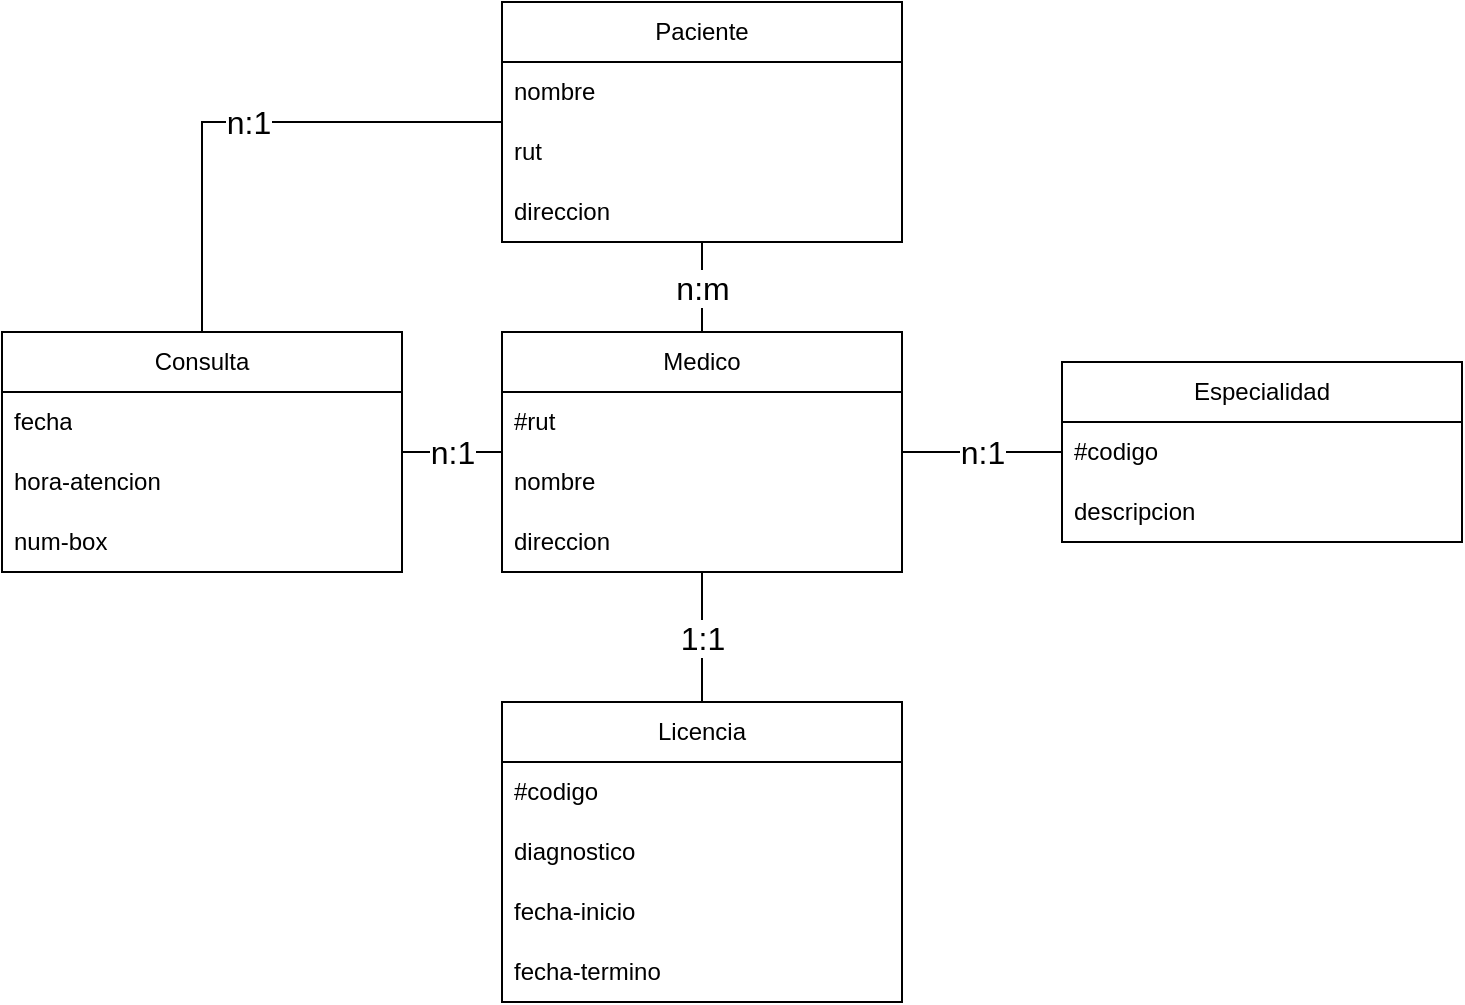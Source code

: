 <mxfile version="24.2.2" type="device">
  <diagram name="Página-1" id="tENXrvYj4j5BAr87NTCS">
    <mxGraphModel dx="1050" dy="564" grid="1" gridSize="10" guides="1" tooltips="1" connect="1" arrows="1" fold="1" page="1" pageScale="1" pageWidth="827" pageHeight="1169" math="0" shadow="0">
      <root>
        <mxCell id="0" />
        <mxCell id="1" parent="0" />
        <mxCell id="HjgUmtczPm5P37cPTbce-1" value="Medico" style="swimlane;fontStyle=0;childLayout=stackLayout;horizontal=1;startSize=30;horizontalStack=0;resizeParent=1;resizeParentMax=0;resizeLast=0;collapsible=1;marginBottom=0;whiteSpace=wrap;html=1;" vertex="1" parent="1">
          <mxGeometry x="320" y="195" width="200" height="120" as="geometry">
            <mxRectangle x="80" y="40" width="60" height="30" as="alternateBounds" />
          </mxGeometry>
        </mxCell>
        <mxCell id="HjgUmtczPm5P37cPTbce-2" value="#rut" style="text;strokeColor=none;fillColor=none;align=left;verticalAlign=middle;spacingLeft=4;spacingRight=4;overflow=hidden;points=[[0,0.5],[1,0.5]];portConstraint=eastwest;rotatable=0;whiteSpace=wrap;html=1;" vertex="1" parent="HjgUmtczPm5P37cPTbce-1">
          <mxGeometry y="30" width="200" height="30" as="geometry" />
        </mxCell>
        <mxCell id="HjgUmtczPm5P37cPTbce-3" value="nombre" style="text;strokeColor=none;fillColor=none;align=left;verticalAlign=middle;spacingLeft=4;spacingRight=4;overflow=hidden;points=[[0,0.5],[1,0.5]];portConstraint=eastwest;rotatable=0;whiteSpace=wrap;html=1;" vertex="1" parent="HjgUmtczPm5P37cPTbce-1">
          <mxGeometry y="60" width="200" height="30" as="geometry" />
        </mxCell>
        <mxCell id="HjgUmtczPm5P37cPTbce-4" value="direccion" style="text;strokeColor=none;fillColor=none;align=left;verticalAlign=middle;spacingLeft=4;spacingRight=4;overflow=hidden;points=[[0,0.5],[1,0.5]];portConstraint=eastwest;rotatable=0;whiteSpace=wrap;html=1;" vertex="1" parent="HjgUmtczPm5P37cPTbce-1">
          <mxGeometry y="90" width="200" height="30" as="geometry" />
        </mxCell>
        <mxCell id="HjgUmtczPm5P37cPTbce-5" value="Especialidad" style="swimlane;fontStyle=0;childLayout=stackLayout;horizontal=1;startSize=30;horizontalStack=0;resizeParent=1;resizeParentMax=0;resizeLast=0;collapsible=1;marginBottom=0;whiteSpace=wrap;html=1;" vertex="1" parent="1">
          <mxGeometry x="600" y="210" width="200" height="90" as="geometry" />
        </mxCell>
        <mxCell id="HjgUmtczPm5P37cPTbce-6" value="#codigo" style="text;strokeColor=none;fillColor=none;align=left;verticalAlign=middle;spacingLeft=4;spacingRight=4;overflow=hidden;points=[[0,0.5],[1,0.5]];portConstraint=eastwest;rotatable=0;whiteSpace=wrap;html=1;" vertex="1" parent="HjgUmtczPm5P37cPTbce-5">
          <mxGeometry y="30" width="200" height="30" as="geometry" />
        </mxCell>
        <mxCell id="HjgUmtczPm5P37cPTbce-7" value="descripcion" style="text;strokeColor=none;fillColor=none;align=left;verticalAlign=middle;spacingLeft=4;spacingRight=4;overflow=hidden;points=[[0,0.5],[1,0.5]];portConstraint=eastwest;rotatable=0;whiteSpace=wrap;html=1;" vertex="1" parent="HjgUmtczPm5P37cPTbce-5">
          <mxGeometry y="60" width="200" height="30" as="geometry" />
        </mxCell>
        <mxCell id="HjgUmtczPm5P37cPTbce-9" value="Consulta" style="swimlane;fontStyle=0;childLayout=stackLayout;horizontal=1;startSize=30;horizontalStack=0;resizeParent=1;resizeParentMax=0;resizeLast=0;collapsible=1;marginBottom=0;whiteSpace=wrap;html=1;" vertex="1" parent="1">
          <mxGeometry x="70" y="195" width="200" height="120" as="geometry" />
        </mxCell>
        <mxCell id="HjgUmtczPm5P37cPTbce-10" value="fecha" style="text;strokeColor=none;fillColor=none;align=left;verticalAlign=middle;spacingLeft=4;spacingRight=4;overflow=hidden;points=[[0,0.5],[1,0.5]];portConstraint=eastwest;rotatable=0;whiteSpace=wrap;html=1;" vertex="1" parent="HjgUmtczPm5P37cPTbce-9">
          <mxGeometry y="30" width="200" height="30" as="geometry" />
        </mxCell>
        <mxCell id="HjgUmtczPm5P37cPTbce-11" value="hora-atencion" style="text;strokeColor=none;fillColor=none;align=left;verticalAlign=middle;spacingLeft=4;spacingRight=4;overflow=hidden;points=[[0,0.5],[1,0.5]];portConstraint=eastwest;rotatable=0;whiteSpace=wrap;html=1;" vertex="1" parent="HjgUmtczPm5P37cPTbce-9">
          <mxGeometry y="60" width="200" height="30" as="geometry" />
        </mxCell>
        <mxCell id="HjgUmtczPm5P37cPTbce-12" value="num-box" style="text;strokeColor=none;fillColor=none;align=left;verticalAlign=middle;spacingLeft=4;spacingRight=4;overflow=hidden;points=[[0,0.5],[1,0.5]];portConstraint=eastwest;rotatable=0;whiteSpace=wrap;html=1;" vertex="1" parent="HjgUmtczPm5P37cPTbce-9">
          <mxGeometry y="90" width="200" height="30" as="geometry" />
        </mxCell>
        <mxCell id="HjgUmtczPm5P37cPTbce-14" value="Paciente" style="swimlane;fontStyle=0;childLayout=stackLayout;horizontal=1;startSize=30;horizontalStack=0;resizeParent=1;resizeParentMax=0;resizeLast=0;collapsible=1;marginBottom=0;whiteSpace=wrap;html=1;" vertex="1" parent="1">
          <mxGeometry x="320" y="30" width="200" height="120" as="geometry" />
        </mxCell>
        <mxCell id="HjgUmtczPm5P37cPTbce-15" value="nombre" style="text;strokeColor=none;fillColor=none;align=left;verticalAlign=middle;spacingLeft=4;spacingRight=4;overflow=hidden;points=[[0,0.5],[1,0.5]];portConstraint=eastwest;rotatable=0;whiteSpace=wrap;html=1;" vertex="1" parent="HjgUmtczPm5P37cPTbce-14">
          <mxGeometry y="30" width="200" height="30" as="geometry" />
        </mxCell>
        <mxCell id="HjgUmtczPm5P37cPTbce-16" value="rut" style="text;strokeColor=none;fillColor=none;align=left;verticalAlign=middle;spacingLeft=4;spacingRight=4;overflow=hidden;points=[[0,0.5],[1,0.5]];portConstraint=eastwest;rotatable=0;whiteSpace=wrap;html=1;" vertex="1" parent="HjgUmtczPm5P37cPTbce-14">
          <mxGeometry y="60" width="200" height="30" as="geometry" />
        </mxCell>
        <mxCell id="HjgUmtczPm5P37cPTbce-17" value="direccion" style="text;strokeColor=none;fillColor=none;align=left;verticalAlign=middle;spacingLeft=4;spacingRight=4;overflow=hidden;points=[[0,0.5],[1,0.5]];portConstraint=eastwest;rotatable=0;whiteSpace=wrap;html=1;" vertex="1" parent="HjgUmtczPm5P37cPTbce-14">
          <mxGeometry y="90" width="200" height="30" as="geometry" />
        </mxCell>
        <mxCell id="HjgUmtczPm5P37cPTbce-18" value="Licencia" style="swimlane;fontStyle=0;childLayout=stackLayout;horizontal=1;startSize=30;horizontalStack=0;resizeParent=1;resizeParentMax=0;resizeLast=0;collapsible=1;marginBottom=0;whiteSpace=wrap;html=1;" vertex="1" parent="1">
          <mxGeometry x="320" y="380" width="200" height="150" as="geometry" />
        </mxCell>
        <mxCell id="HjgUmtczPm5P37cPTbce-19" value="#codigo" style="text;strokeColor=none;fillColor=none;align=left;verticalAlign=middle;spacingLeft=4;spacingRight=4;overflow=hidden;points=[[0,0.5],[1,0.5]];portConstraint=eastwest;rotatable=0;whiteSpace=wrap;html=1;" vertex="1" parent="HjgUmtczPm5P37cPTbce-18">
          <mxGeometry y="30" width="200" height="30" as="geometry" />
        </mxCell>
        <mxCell id="HjgUmtczPm5P37cPTbce-20" value="diagnostico" style="text;strokeColor=none;fillColor=none;align=left;verticalAlign=middle;spacingLeft=4;spacingRight=4;overflow=hidden;points=[[0,0.5],[1,0.5]];portConstraint=eastwest;rotatable=0;whiteSpace=wrap;html=1;" vertex="1" parent="HjgUmtczPm5P37cPTbce-18">
          <mxGeometry y="60" width="200" height="30" as="geometry" />
        </mxCell>
        <mxCell id="HjgUmtczPm5P37cPTbce-21" value="fecha-inicio" style="text;strokeColor=none;fillColor=none;align=left;verticalAlign=middle;spacingLeft=4;spacingRight=4;overflow=hidden;points=[[0,0.5],[1,0.5]];portConstraint=eastwest;rotatable=0;whiteSpace=wrap;html=1;" vertex="1" parent="HjgUmtczPm5P37cPTbce-18">
          <mxGeometry y="90" width="200" height="30" as="geometry" />
        </mxCell>
        <mxCell id="HjgUmtczPm5P37cPTbce-22" value="fecha-termino" style="text;strokeColor=none;fillColor=none;align=left;verticalAlign=middle;spacingLeft=4;spacingRight=4;overflow=hidden;points=[[0,0.5],[1,0.5]];portConstraint=eastwest;rotatable=0;whiteSpace=wrap;html=1;" vertex="1" parent="HjgUmtczPm5P37cPTbce-18">
          <mxGeometry y="120" width="200" height="30" as="geometry" />
        </mxCell>
        <mxCell id="HjgUmtczPm5P37cPTbce-26" value="n:1" style="endArrow=none;html=1;rounded=0;fontSize=16;" edge="1" parent="1" source="HjgUmtczPm5P37cPTbce-5" target="HjgUmtczPm5P37cPTbce-1">
          <mxGeometry relative="1" as="geometry">
            <mxPoint x="100" y="180" as="sourcePoint" />
            <mxPoint x="260" y="180" as="targetPoint" />
            <Array as="points" />
            <mxPoint as="offset" />
          </mxGeometry>
        </mxCell>
        <mxCell id="HjgUmtczPm5P37cPTbce-27" value="n:1" style="endArrow=none;html=1;rounded=0;fontSize=16;" edge="1" parent="1" source="HjgUmtczPm5P37cPTbce-9" target="HjgUmtczPm5P37cPTbce-1">
          <mxGeometry relative="1" as="geometry">
            <mxPoint x="290" y="280" as="sourcePoint" />
            <mxPoint x="490" y="290" as="targetPoint" />
          </mxGeometry>
        </mxCell>
        <mxCell id="HjgUmtczPm5P37cPTbce-28" value="n:m" style="endArrow=none;html=1;rounded=0;fontSize=16;" edge="1" parent="1" source="HjgUmtczPm5P37cPTbce-1" target="HjgUmtczPm5P37cPTbce-14">
          <mxGeometry relative="1" as="geometry">
            <mxPoint x="460" y="270" as="sourcePoint" />
            <mxPoint x="620" y="270" as="targetPoint" />
          </mxGeometry>
        </mxCell>
        <mxCell id="HjgUmtczPm5P37cPTbce-29" value="1:1" style="endArrow=none;html=1;rounded=0;fontSize=16;" edge="1" parent="1" source="HjgUmtczPm5P37cPTbce-1" target="HjgUmtczPm5P37cPTbce-18">
          <mxGeometry relative="1" as="geometry">
            <mxPoint x="330" y="290" as="sourcePoint" />
            <mxPoint x="490" y="290" as="targetPoint" />
          </mxGeometry>
        </mxCell>
        <mxCell id="HjgUmtczPm5P37cPTbce-30" value="n:1" style="endArrow=none;html=1;rounded=0;fontSize=16;" edge="1" parent="1" source="HjgUmtczPm5P37cPTbce-9" target="HjgUmtczPm5P37cPTbce-14">
          <mxGeometry relative="1" as="geometry">
            <mxPoint x="330" y="190" as="sourcePoint" />
            <mxPoint x="490" y="190" as="targetPoint" />
            <Array as="points">
              <mxPoint x="170" y="90" />
            </Array>
          </mxGeometry>
        </mxCell>
      </root>
    </mxGraphModel>
  </diagram>
</mxfile>
